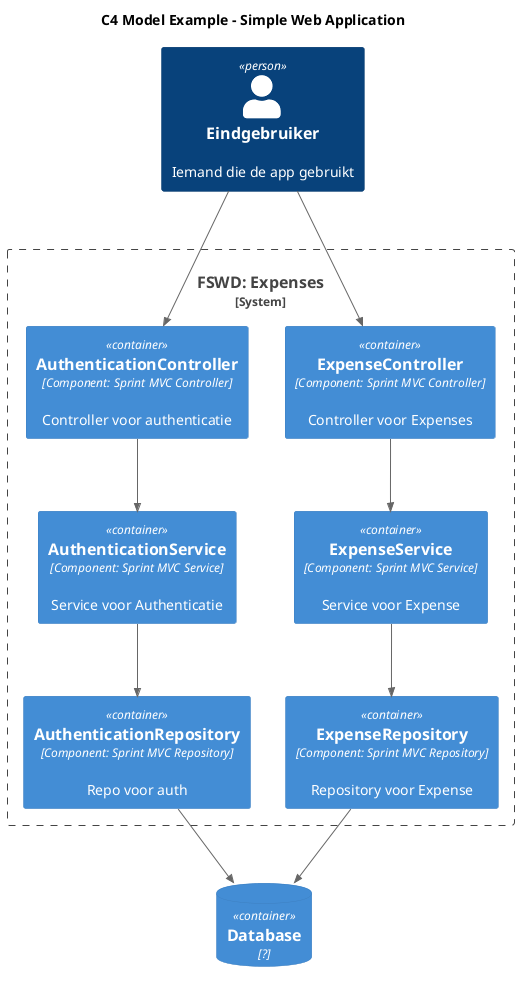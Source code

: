 @startuml
!include <C4/C4_Container>

title C4 Model Example - Simple Web Application

Person(Eindgebruiker, Eindgebruiker, Iemand die de app gebruikt)

System_Boundary(c3, FSWD: Expenses) {
'controllers
Container(AuthenticationController, AuthenticationController, Component: Sprint MVC Controller, Controller voor authenticatie)
Container(ExpenseController, ExpenseController, Component: Sprint MVC Controller, Controller voor Expenses)

'services
Container(AuthenticationService,AuthenticationService,Component: Sprint MVC Service,Service voor Authenticatie)
Container(ExpenseService,ExpenseService,Component: Sprint MVC Service,Service voor Expense)


'repositories
Container(AuthenticationRepository,AuthenticationRepository,Component: Sprint MVC Repository,Repo voor auth)
Container(ExpenseRepository,ExpenseRepository,Component: Sprint MVC Repository,Repository voor Expense)

}
'database
ContainerDb(Database, Database,?,)
'rel
Rel(AuthenticationController,AuthenticationService,)
Rel(ExpenseController,ExpenseService,)
Rel(AuthenticationService,AuthenticationRepository,)
Rel(ExpenseService,ExpenseRepository,)
Rel(Eindgebruiker,AuthenticationController,)
Rel(Eindgebruiker,ExpenseController,)
Rel(ExpenseRepository,Database,)
Rel(AuthenticationRepository,Database,)


@enduml
